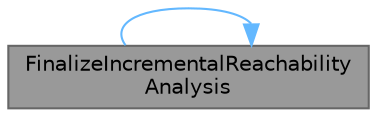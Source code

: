 digraph "FinalizeIncrementalReachabilityAnalysis"
{
 // INTERACTIVE_SVG=YES
 // LATEX_PDF_SIZE
  bgcolor="transparent";
  edge [fontname=Helvetica,fontsize=10,labelfontname=Helvetica,labelfontsize=10];
  node [fontname=Helvetica,fontsize=10,shape=box,height=0.2,width=0.4];
  rankdir="LR";
  Node1 [id="Node000001",label="FinalizeIncrementalReachability\lAnalysis",height=0.2,width=0.4,color="gray40", fillcolor="grey60", style="filled", fontcolor="black",tooltip="Finalizes incremental reachability analysis (if currently running) without any time limit."];
  Node1 -> Node1 [id="edge1_Node000001_Node000001",color="steelblue1",style="solid",tooltip=" "];
}
